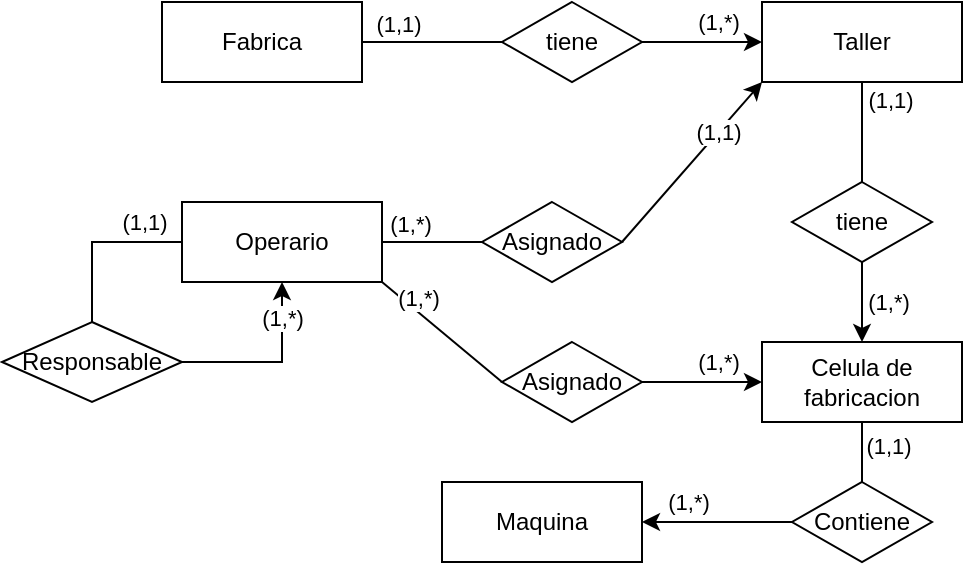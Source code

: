 <mxfile version="26.2.9">
  <diagram id="R2lEEEUBdFMjLlhIrx00" name="Page-1">
    <mxGraphModel dx="874" dy="473" grid="1" gridSize="10" guides="1" tooltips="1" connect="1" arrows="1" fold="1" page="1" pageScale="1" pageWidth="850" pageHeight="1100" math="0" shadow="0" extFonts="Permanent Marker^https://fonts.googleapis.com/css?family=Permanent+Marker">
      <root>
        <mxCell id="0" />
        <mxCell id="1" parent="0" />
        <mxCell id="JvXVTHfEuP6inhZh_6QF-1" value="Fabrica" style="whiteSpace=wrap;html=1;align=center;" vertex="1" parent="1">
          <mxGeometry x="200" y="110" width="100" height="40" as="geometry" />
        </mxCell>
        <mxCell id="JvXVTHfEuP6inhZh_6QF-2" value="Taller" style="whiteSpace=wrap;html=1;align=center;" vertex="1" parent="1">
          <mxGeometry x="500" y="110" width="100" height="40" as="geometry" />
        </mxCell>
        <mxCell id="JvXVTHfEuP6inhZh_6QF-3" value="Celula de fabricacion" style="whiteSpace=wrap;html=1;align=center;" vertex="1" parent="1">
          <mxGeometry x="500" y="280" width="100" height="40" as="geometry" />
        </mxCell>
        <mxCell id="JvXVTHfEuP6inhZh_6QF-4" value="Maquina" style="whiteSpace=wrap;html=1;align=center;" vertex="1" parent="1">
          <mxGeometry x="340" y="350" width="100" height="40" as="geometry" />
        </mxCell>
        <mxCell id="JvXVTHfEuP6inhZh_6QF-5" value="Operario" style="whiteSpace=wrap;html=1;align=center;" vertex="1" parent="1">
          <mxGeometry x="210" y="210" width="100" height="40" as="geometry" />
        </mxCell>
        <mxCell id="JvXVTHfEuP6inhZh_6QF-9" value="tiene" style="shape=rhombus;perimeter=rhombusPerimeter;whiteSpace=wrap;html=1;align=center;" vertex="1" parent="1">
          <mxGeometry x="370" y="110" width="70" height="40" as="geometry" />
        </mxCell>
        <mxCell id="JvXVTHfEuP6inhZh_6QF-10" value="" style="endArrow=none;html=1;rounded=0;exitX=1;exitY=0.5;exitDx=0;exitDy=0;entryX=0;entryY=0.5;entryDx=0;entryDy=0;" edge="1" parent="1" source="JvXVTHfEuP6inhZh_6QF-1" target="JvXVTHfEuP6inhZh_6QF-9">
          <mxGeometry width="50" height="50" relative="1" as="geometry">
            <mxPoint x="320" y="300" as="sourcePoint" />
            <mxPoint x="370" y="250" as="targetPoint" />
          </mxGeometry>
        </mxCell>
        <mxCell id="JvXVTHfEuP6inhZh_6QF-12" value="(1,1)" style="edgeLabel;html=1;align=center;verticalAlign=middle;resizable=0;points=[];" vertex="1" connectable="0" parent="JvXVTHfEuP6inhZh_6QF-10">
          <mxGeometry x="-0.2" y="3" relative="1" as="geometry">
            <mxPoint x="-10" y="-6" as="offset" />
          </mxGeometry>
        </mxCell>
        <mxCell id="JvXVTHfEuP6inhZh_6QF-11" value="" style="endArrow=classic;html=1;rounded=0;exitX=1;exitY=0.5;exitDx=0;exitDy=0;entryX=0;entryY=0.5;entryDx=0;entryDy=0;" edge="1" parent="1" source="JvXVTHfEuP6inhZh_6QF-9" target="JvXVTHfEuP6inhZh_6QF-2">
          <mxGeometry width="50" height="50" relative="1" as="geometry">
            <mxPoint x="320" y="300" as="sourcePoint" />
            <mxPoint x="370" y="250" as="targetPoint" />
          </mxGeometry>
        </mxCell>
        <mxCell id="JvXVTHfEuP6inhZh_6QF-13" value="(1,*)" style="edgeLabel;html=1;align=center;verticalAlign=middle;resizable=0;points=[];" vertex="1" connectable="0" parent="JvXVTHfEuP6inhZh_6QF-11">
          <mxGeometry x="-0.267" relative="1" as="geometry">
            <mxPoint x="16" y="-10" as="offset" />
          </mxGeometry>
        </mxCell>
        <mxCell id="JvXVTHfEuP6inhZh_6QF-14" value="tiene" style="shape=rhombus;perimeter=rhombusPerimeter;whiteSpace=wrap;html=1;align=center;" vertex="1" parent="1">
          <mxGeometry x="515" y="200" width="70" height="40" as="geometry" />
        </mxCell>
        <mxCell id="JvXVTHfEuP6inhZh_6QF-15" value="" style="endArrow=classic;html=1;rounded=0;exitX=0.5;exitY=1;exitDx=0;exitDy=0;entryX=0.5;entryY=0;entryDx=0;entryDy=0;" edge="1" parent="1" source="JvXVTHfEuP6inhZh_6QF-14" target="JvXVTHfEuP6inhZh_6QF-3">
          <mxGeometry width="50" height="50" relative="1" as="geometry">
            <mxPoint x="320" y="300" as="sourcePoint" />
            <mxPoint x="370" y="250" as="targetPoint" />
          </mxGeometry>
        </mxCell>
        <mxCell id="JvXVTHfEuP6inhZh_6QF-18" value="(1,*)" style="edgeLabel;html=1;align=center;verticalAlign=middle;resizable=0;points=[];" vertex="1" connectable="0" parent="JvXVTHfEuP6inhZh_6QF-15">
          <mxGeometry relative="1" as="geometry">
            <mxPoint x="13" as="offset" />
          </mxGeometry>
        </mxCell>
        <mxCell id="JvXVTHfEuP6inhZh_6QF-16" value="" style="endArrow=none;html=1;rounded=0;exitX=0.5;exitY=1;exitDx=0;exitDy=0;entryX=0.5;entryY=0;entryDx=0;entryDy=0;" edge="1" parent="1" source="JvXVTHfEuP6inhZh_6QF-2" target="JvXVTHfEuP6inhZh_6QF-14">
          <mxGeometry width="50" height="50" relative="1" as="geometry">
            <mxPoint x="320" y="300" as="sourcePoint" />
            <mxPoint x="370" y="250" as="targetPoint" />
          </mxGeometry>
        </mxCell>
        <mxCell id="JvXVTHfEuP6inhZh_6QF-17" value="(1,1)" style="edgeLabel;html=1;align=center;verticalAlign=middle;resizable=0;points=[];" vertex="1" connectable="0" parent="JvXVTHfEuP6inhZh_6QF-16">
          <mxGeometry x="-0.08" relative="1" as="geometry">
            <mxPoint x="14" y="-14" as="offset" />
          </mxGeometry>
        </mxCell>
        <mxCell id="JvXVTHfEuP6inhZh_6QF-19" value="Contiene" style="shape=rhombus;perimeter=rhombusPerimeter;whiteSpace=wrap;html=1;align=center;" vertex="1" parent="1">
          <mxGeometry x="515" y="350" width="70" height="40" as="geometry" />
        </mxCell>
        <mxCell id="JvXVTHfEuP6inhZh_6QF-20" value="" style="endArrow=classic;html=1;rounded=0;exitX=0;exitY=0.5;exitDx=0;exitDy=0;entryX=1;entryY=0.5;entryDx=0;entryDy=0;" edge="1" parent="1" source="JvXVTHfEuP6inhZh_6QF-19" target="JvXVTHfEuP6inhZh_6QF-4">
          <mxGeometry width="50" height="50" relative="1" as="geometry">
            <mxPoint x="320" y="300" as="sourcePoint" />
            <mxPoint x="370" y="250" as="targetPoint" />
          </mxGeometry>
        </mxCell>
        <mxCell id="JvXVTHfEuP6inhZh_6QF-22" value="(1,*)" style="edgeLabel;html=1;align=center;verticalAlign=middle;resizable=0;points=[];" vertex="1" connectable="0" parent="JvXVTHfEuP6inhZh_6QF-20">
          <mxGeometry x="-0.013" y="-1" relative="1" as="geometry">
            <mxPoint x="-15" y="-9" as="offset" />
          </mxGeometry>
        </mxCell>
        <mxCell id="JvXVTHfEuP6inhZh_6QF-21" value="" style="endArrow=none;html=1;rounded=0;exitX=0.5;exitY=0;exitDx=0;exitDy=0;entryX=0.5;entryY=1;entryDx=0;entryDy=0;" edge="1" parent="1" source="JvXVTHfEuP6inhZh_6QF-19" target="JvXVTHfEuP6inhZh_6QF-3">
          <mxGeometry width="50" height="50" relative="1" as="geometry">
            <mxPoint x="320" y="300" as="sourcePoint" />
            <mxPoint x="370" y="250" as="targetPoint" />
          </mxGeometry>
        </mxCell>
        <mxCell id="JvXVTHfEuP6inhZh_6QF-23" value="(1,1)" style="edgeLabel;html=1;align=center;verticalAlign=middle;resizable=0;points=[];" vertex="1" connectable="0" parent="JvXVTHfEuP6inhZh_6QF-21">
          <mxGeometry x="0.067" y="2" relative="1" as="geometry">
            <mxPoint x="15" y="-2" as="offset" />
          </mxGeometry>
        </mxCell>
        <mxCell id="JvXVTHfEuP6inhZh_6QF-24" value="Asignado" style="shape=rhombus;perimeter=rhombusPerimeter;whiteSpace=wrap;html=1;align=center;" vertex="1" parent="1">
          <mxGeometry x="360" y="210" width="70" height="40" as="geometry" />
        </mxCell>
        <mxCell id="JvXVTHfEuP6inhZh_6QF-25" value="" style="endArrow=classic;html=1;rounded=0;exitX=1;exitY=0.5;exitDx=0;exitDy=0;entryX=0;entryY=1;entryDx=0;entryDy=0;" edge="1" parent="1" source="JvXVTHfEuP6inhZh_6QF-24" target="JvXVTHfEuP6inhZh_6QF-2">
          <mxGeometry width="50" height="50" relative="1" as="geometry">
            <mxPoint x="320" y="300" as="sourcePoint" />
            <mxPoint x="370" y="250" as="targetPoint" />
          </mxGeometry>
        </mxCell>
        <mxCell id="JvXVTHfEuP6inhZh_6QF-29" value="(1,1)" style="edgeLabel;html=1;align=center;verticalAlign=middle;resizable=0;points=[];" vertex="1" connectable="0" parent="JvXVTHfEuP6inhZh_6QF-25">
          <mxGeometry x="0.373" relative="1" as="geometry">
            <mxPoint as="offset" />
          </mxGeometry>
        </mxCell>
        <mxCell id="JvXVTHfEuP6inhZh_6QF-27" value="" style="endArrow=none;html=1;rounded=0;exitX=1;exitY=0.5;exitDx=0;exitDy=0;entryX=0;entryY=0.5;entryDx=0;entryDy=0;" edge="1" parent="1" source="JvXVTHfEuP6inhZh_6QF-5" target="JvXVTHfEuP6inhZh_6QF-24">
          <mxGeometry width="50" height="50" relative="1" as="geometry">
            <mxPoint x="320" y="300" as="sourcePoint" />
            <mxPoint x="370" y="250" as="targetPoint" />
          </mxGeometry>
        </mxCell>
        <mxCell id="JvXVTHfEuP6inhZh_6QF-28" value="(1,*)" style="edgeLabel;html=1;align=center;verticalAlign=middle;resizable=0;points=[];" vertex="1" connectable="0" parent="JvXVTHfEuP6inhZh_6QF-27">
          <mxGeometry relative="1" as="geometry">
            <mxPoint x="-11" y="-9" as="offset" />
          </mxGeometry>
        </mxCell>
        <mxCell id="JvXVTHfEuP6inhZh_6QF-30" value="Asignado" style="shape=rhombus;perimeter=rhombusPerimeter;whiteSpace=wrap;html=1;align=center;" vertex="1" parent="1">
          <mxGeometry x="370" y="280" width="70" height="40" as="geometry" />
        </mxCell>
        <mxCell id="JvXVTHfEuP6inhZh_6QF-32" value="Responsable" style="shape=rhombus;perimeter=rhombusPerimeter;whiteSpace=wrap;html=1;align=center;" vertex="1" parent="1">
          <mxGeometry x="120" y="270" width="90" height="40" as="geometry" />
        </mxCell>
        <mxCell id="JvXVTHfEuP6inhZh_6QF-33" value="" style="endArrow=classic;html=1;rounded=0;exitX=1;exitY=0.5;exitDx=0;exitDy=0;entryX=0;entryY=0.5;entryDx=0;entryDy=0;" edge="1" parent="1" source="JvXVTHfEuP6inhZh_6QF-30" target="JvXVTHfEuP6inhZh_6QF-3">
          <mxGeometry width="50" height="50" relative="1" as="geometry">
            <mxPoint x="320" y="300" as="sourcePoint" />
            <mxPoint x="370" y="250" as="targetPoint" />
          </mxGeometry>
        </mxCell>
        <mxCell id="JvXVTHfEuP6inhZh_6QF-40" value="(1,*)" style="edgeLabel;html=1;align=center;verticalAlign=middle;resizable=0;points=[];" vertex="1" connectable="0" parent="JvXVTHfEuP6inhZh_6QF-33">
          <mxGeometry x="-0.1" relative="1" as="geometry">
            <mxPoint x="11" y="-10" as="offset" />
          </mxGeometry>
        </mxCell>
        <mxCell id="JvXVTHfEuP6inhZh_6QF-34" value="" style="endArrow=classic;html=1;rounded=0;exitX=1;exitY=0.5;exitDx=0;exitDy=0;entryX=0.5;entryY=1;entryDx=0;entryDy=0;" edge="1" parent="1" source="JvXVTHfEuP6inhZh_6QF-32" target="JvXVTHfEuP6inhZh_6QF-5">
          <mxGeometry width="50" height="50" relative="1" as="geometry">
            <mxPoint x="320" y="300" as="sourcePoint" />
            <mxPoint x="370" y="250" as="targetPoint" />
            <Array as="points">
              <mxPoint x="260" y="290" />
            </Array>
          </mxGeometry>
        </mxCell>
        <mxCell id="JvXVTHfEuP6inhZh_6QF-37" value="(1,*)" style="edgeLabel;html=1;align=center;verticalAlign=middle;resizable=0;points=[];" vertex="1" connectable="0" parent="JvXVTHfEuP6inhZh_6QF-34">
          <mxGeometry x="0.6" relative="1" as="geometry">
            <mxPoint as="offset" />
          </mxGeometry>
        </mxCell>
        <mxCell id="JvXVTHfEuP6inhZh_6QF-35" value="" style="endArrow=none;html=1;rounded=0;exitX=0;exitY=0.5;exitDx=0;exitDy=0;entryX=0.5;entryY=0;entryDx=0;entryDy=0;" edge="1" parent="1" source="JvXVTHfEuP6inhZh_6QF-5" target="JvXVTHfEuP6inhZh_6QF-32">
          <mxGeometry width="50" height="50" relative="1" as="geometry">
            <mxPoint x="320" y="300" as="sourcePoint" />
            <mxPoint x="370" y="250" as="targetPoint" />
            <Array as="points">
              <mxPoint x="165" y="230" />
            </Array>
          </mxGeometry>
        </mxCell>
        <mxCell id="JvXVTHfEuP6inhZh_6QF-36" value="(1,1)" style="edgeLabel;html=1;align=center;verticalAlign=middle;resizable=0;points=[];" vertex="1" connectable="0" parent="JvXVTHfEuP6inhZh_6QF-35">
          <mxGeometry x="-0.553" y="2" relative="1" as="geometry">
            <mxPoint y="-12" as="offset" />
          </mxGeometry>
        </mxCell>
        <mxCell id="JvXVTHfEuP6inhZh_6QF-38" value="" style="endArrow=none;html=1;rounded=0;exitX=1;exitY=1;exitDx=0;exitDy=0;entryX=0;entryY=0.5;entryDx=0;entryDy=0;" edge="1" parent="1" source="JvXVTHfEuP6inhZh_6QF-5" target="JvXVTHfEuP6inhZh_6QF-30">
          <mxGeometry width="50" height="50" relative="1" as="geometry">
            <mxPoint x="320" y="300" as="sourcePoint" />
            <mxPoint x="370" y="250" as="targetPoint" />
          </mxGeometry>
        </mxCell>
        <mxCell id="JvXVTHfEuP6inhZh_6QF-39" value="(1,*)" style="edgeLabel;html=1;align=center;verticalAlign=middle;resizable=0;points=[];" vertex="1" connectable="0" parent="JvXVTHfEuP6inhZh_6QF-38">
          <mxGeometry x="-0.121" y="3" relative="1" as="geometry">
            <mxPoint x="-11" y="-12" as="offset" />
          </mxGeometry>
        </mxCell>
      </root>
    </mxGraphModel>
  </diagram>
</mxfile>
